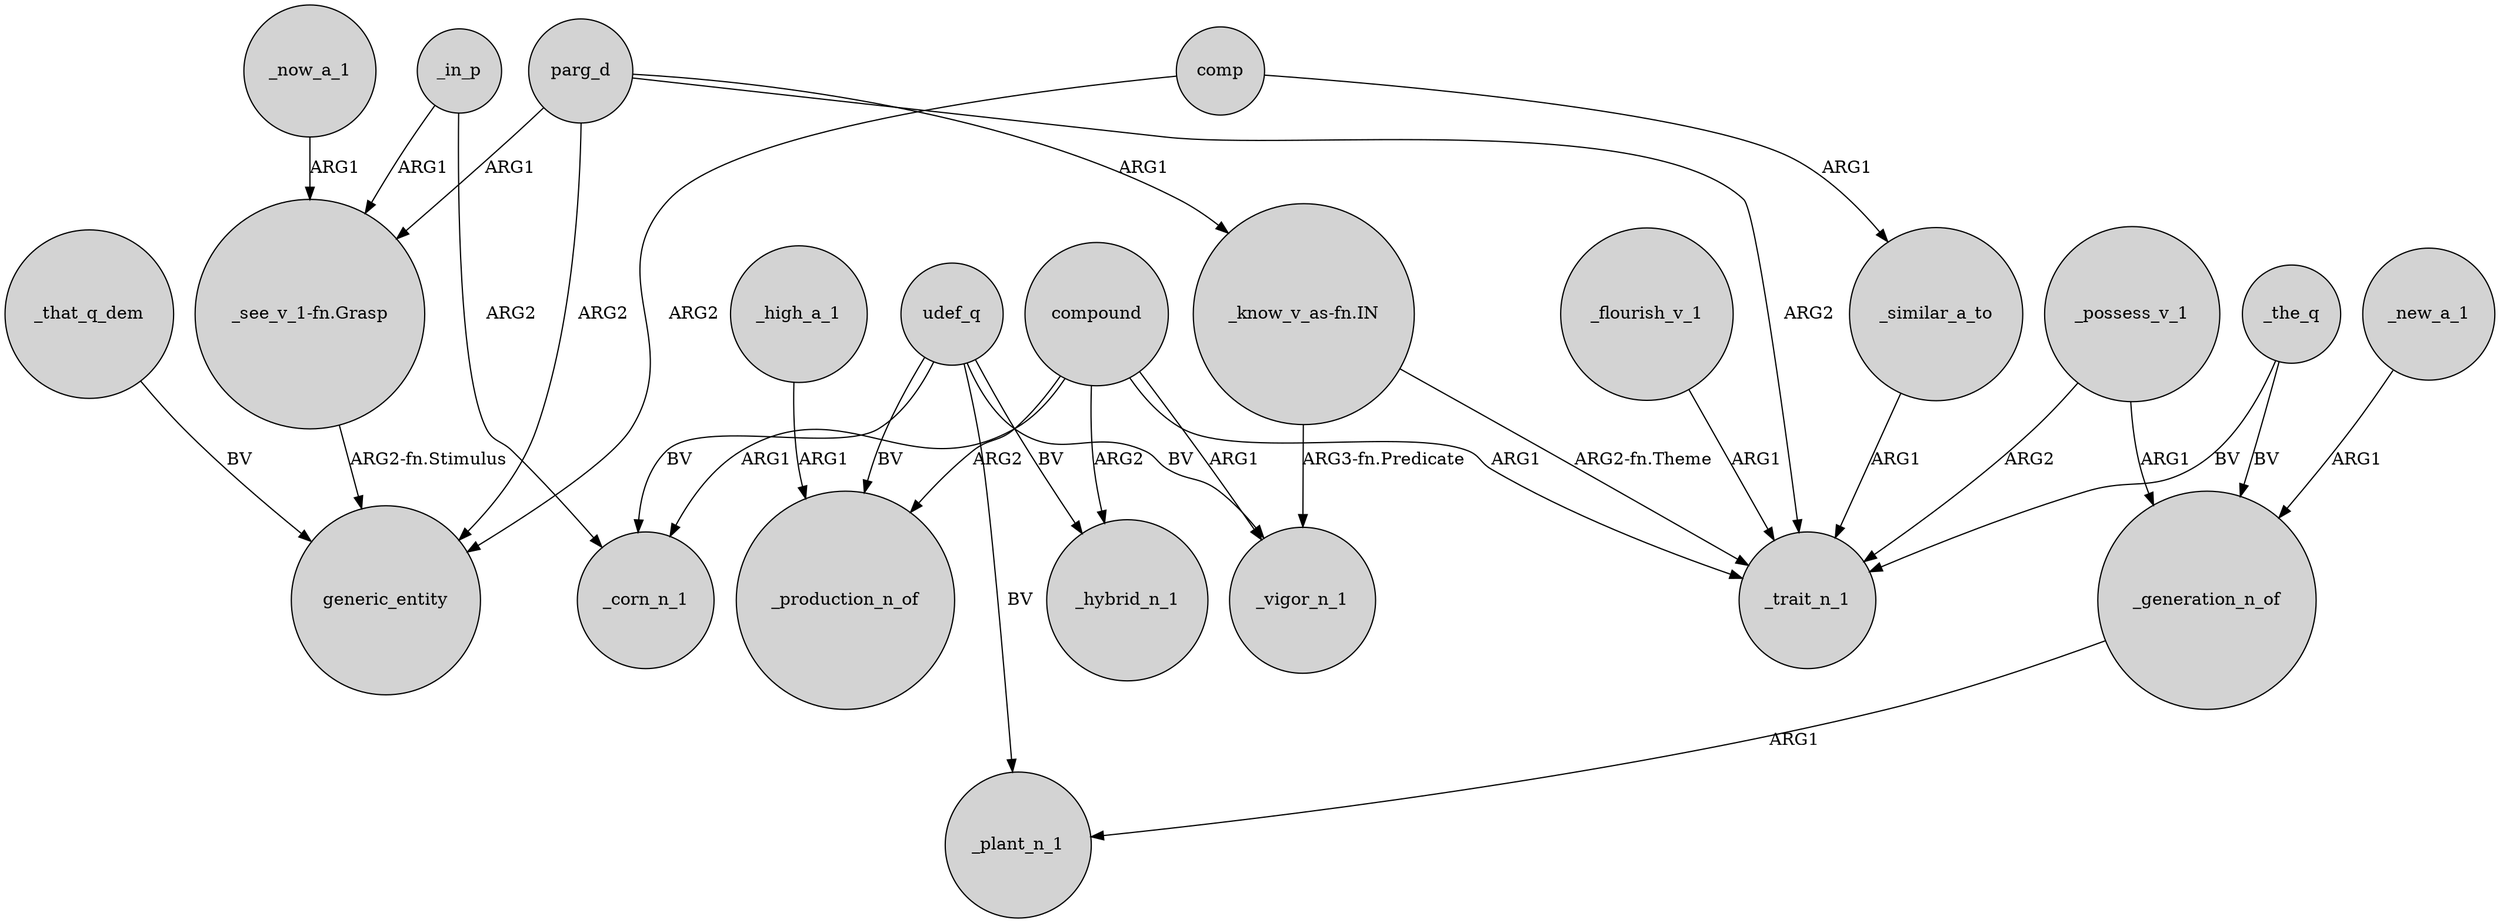 digraph {
	node [shape=circle style=filled]
	udef_q -> _production_n_of [label=BV]
	comp -> _similar_a_to [label=ARG1]
	"_see_v_1-fn.Grasp" -> generic_entity [label="ARG2-fn.Stimulus"]
	compound -> _corn_n_1 [label=ARG1]
	_new_a_1 -> _generation_n_of [label=ARG1]
	_that_q_dem -> generic_entity [label=BV]
	parg_d -> generic_entity [label=ARG2]
	_now_a_1 -> "_see_v_1-fn.Grasp" [label=ARG1]
	_similar_a_to -> _trait_n_1 [label=ARG1]
	parg_d -> _trait_n_1 [label=ARG2]
	parg_d -> "_know_v_as-fn.IN" [label=ARG1]
	compound -> _production_n_of [label=ARG2]
	_possess_v_1 -> _trait_n_1 [label=ARG2]
	compound -> _hybrid_n_1 [label=ARG2]
	_high_a_1 -> _production_n_of [label=ARG1]
	_flourish_v_1 -> _trait_n_1 [label=ARG1]
	_possess_v_1 -> _generation_n_of [label=ARG1]
	compound -> _vigor_n_1 [label=ARG1]
	compound -> _trait_n_1 [label=ARG1]
	udef_q -> _plant_n_1 [label=BV]
	_the_q -> _trait_n_1 [label=BV]
	udef_q -> _corn_n_1 [label=BV]
	_in_p -> "_see_v_1-fn.Grasp" [label=ARG1]
	"_know_v_as-fn.IN" -> _vigor_n_1 [label="ARG3-fn.Predicate"]
	udef_q -> _hybrid_n_1 [label=BV]
	_the_q -> _generation_n_of [label=BV]
	parg_d -> "_see_v_1-fn.Grasp" [label=ARG1]
	comp -> generic_entity [label=ARG2]
	_in_p -> _corn_n_1 [label=ARG2]
	udef_q -> _vigor_n_1 [label=BV]
	_generation_n_of -> _plant_n_1 [label=ARG1]
	"_know_v_as-fn.IN" -> _trait_n_1 [label="ARG2-fn.Theme"]
}
